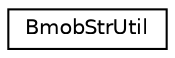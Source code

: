 digraph "Graphical Class Hierarchy"
{
  edge [fontname="Helvetica",fontsize="10",labelfontname="Helvetica",labelfontsize="10"];
  node [fontname="Helvetica",fontsize="10",shape=record];
  rankdir="LR";
  Node1 [label="BmobStrUtil",height=0.2,width=0.4,color="black", fillcolor="white", style="filled",URL="$classBmobStrUtil.html"];
}
